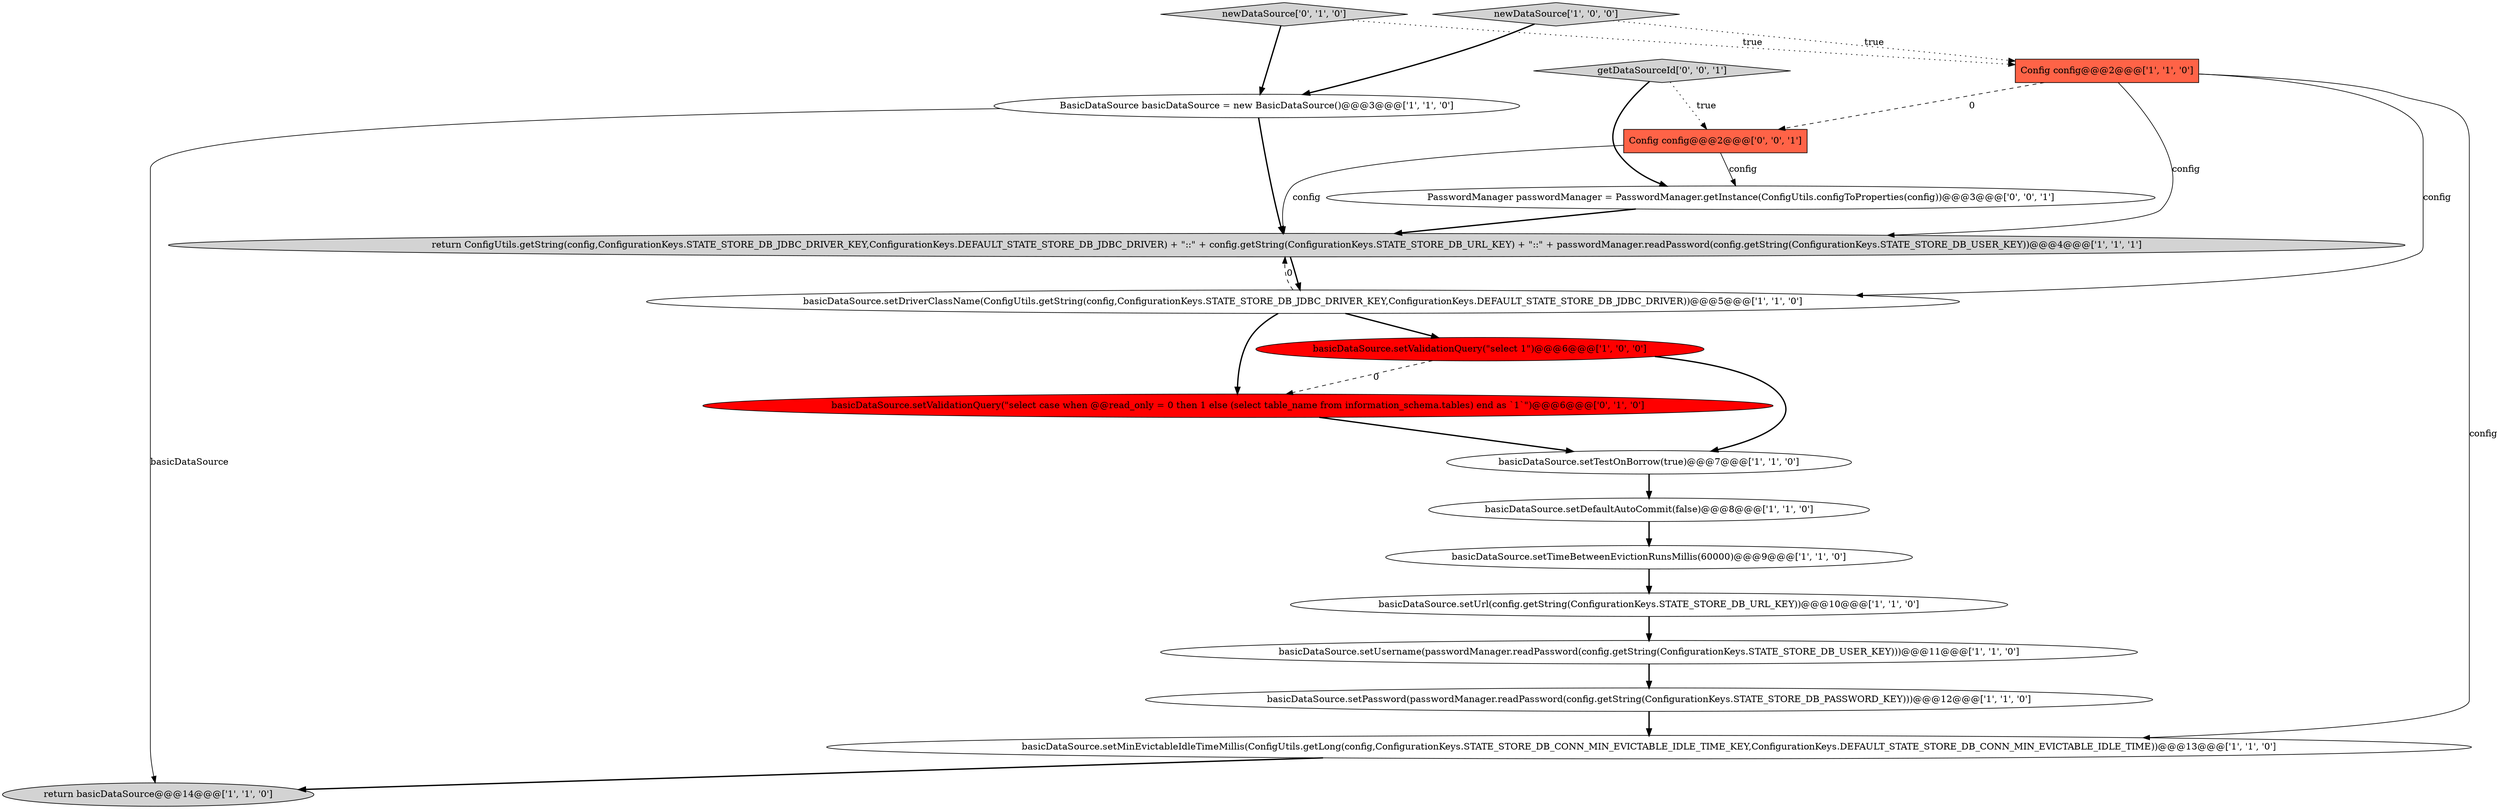 digraph {
9 [style = filled, label = "basicDataSource.setTimeBetweenEvictionRunsMillis(60000)@@@9@@@['1', '1', '0']", fillcolor = white, shape = ellipse image = "AAA0AAABBB1BBB"];
5 [style = filled, label = "basicDataSource.setUsername(passwordManager.readPassword(config.getString(ConfigurationKeys.STATE_STORE_DB_USER_KEY)))@@@11@@@['1', '1', '0']", fillcolor = white, shape = ellipse image = "AAA0AAABBB1BBB"];
12 [style = filled, label = "Config config@@@2@@@['1', '1', '0']", fillcolor = tomato, shape = box image = "AAA0AAABBB1BBB"];
8 [style = filled, label = "return basicDataSource@@@14@@@['1', '1', '0']", fillcolor = lightgray, shape = ellipse image = "AAA0AAABBB1BBB"];
13 [style = filled, label = "return ConfigUtils.getString(config,ConfigurationKeys.STATE_STORE_DB_JDBC_DRIVER_KEY,ConfigurationKeys.DEFAULT_STATE_STORE_DB_JDBC_DRIVER) + \"::\" + config.getString(ConfigurationKeys.STATE_STORE_DB_URL_KEY) + \"::\" + passwordManager.readPassword(config.getString(ConfigurationKeys.STATE_STORE_DB_USER_KEY))@@@4@@@['1', '1', '1']", fillcolor = lightgray, shape = ellipse image = "AAA0AAABBB1BBB"];
11 [style = filled, label = "BasicDataSource basicDataSource = new BasicDataSource()@@@3@@@['1', '1', '0']", fillcolor = white, shape = ellipse image = "AAA0AAABBB1BBB"];
4 [style = filled, label = "basicDataSource.setMinEvictableIdleTimeMillis(ConfigUtils.getLong(config,ConfigurationKeys.STATE_STORE_DB_CONN_MIN_EVICTABLE_IDLE_TIME_KEY,ConfigurationKeys.DEFAULT_STATE_STORE_DB_CONN_MIN_EVICTABLE_IDLE_TIME))@@@13@@@['1', '1', '0']", fillcolor = white, shape = ellipse image = "AAA0AAABBB1BBB"];
6 [style = filled, label = "basicDataSource.setValidationQuery(\"select 1\")@@@6@@@['1', '0', '0']", fillcolor = red, shape = ellipse image = "AAA1AAABBB1BBB"];
7 [style = filled, label = "basicDataSource.setDriverClassName(ConfigUtils.getString(config,ConfigurationKeys.STATE_STORE_DB_JDBC_DRIVER_KEY,ConfigurationKeys.DEFAULT_STATE_STORE_DB_JDBC_DRIVER))@@@5@@@['1', '1', '0']", fillcolor = white, shape = ellipse image = "AAA0AAABBB1BBB"];
14 [style = filled, label = "newDataSource['0', '1', '0']", fillcolor = lightgray, shape = diamond image = "AAA0AAABBB2BBB"];
10 [style = filled, label = "basicDataSource.setUrl(config.getString(ConfigurationKeys.STATE_STORE_DB_URL_KEY))@@@10@@@['1', '1', '0']", fillcolor = white, shape = ellipse image = "AAA0AAABBB1BBB"];
0 [style = filled, label = "basicDataSource.setTestOnBorrow(true)@@@7@@@['1', '1', '0']", fillcolor = white, shape = ellipse image = "AAA0AAABBB1BBB"];
15 [style = filled, label = "basicDataSource.setValidationQuery(\"select case when @@read_only = 0 then 1 else (select table_name from information_schema.tables) end as `1`\")@@@6@@@['0', '1', '0']", fillcolor = red, shape = ellipse image = "AAA1AAABBB2BBB"];
17 [style = filled, label = "PasswordManager passwordManager = PasswordManager.getInstance(ConfigUtils.configToProperties(config))@@@3@@@['0', '0', '1']", fillcolor = white, shape = ellipse image = "AAA0AAABBB3BBB"];
18 [style = filled, label = "getDataSourceId['0', '0', '1']", fillcolor = lightgray, shape = diamond image = "AAA0AAABBB3BBB"];
1 [style = filled, label = "newDataSource['1', '0', '0']", fillcolor = lightgray, shape = diamond image = "AAA0AAABBB1BBB"];
2 [style = filled, label = "basicDataSource.setDefaultAutoCommit(false)@@@8@@@['1', '1', '0']", fillcolor = white, shape = ellipse image = "AAA0AAABBB1BBB"];
3 [style = filled, label = "basicDataSource.setPassword(passwordManager.readPassword(config.getString(ConfigurationKeys.STATE_STORE_DB_PASSWORD_KEY)))@@@12@@@['1', '1', '0']", fillcolor = white, shape = ellipse image = "AAA0AAABBB1BBB"];
16 [style = filled, label = "Config config@@@2@@@['0', '0', '1']", fillcolor = tomato, shape = box image = "AAA0AAABBB3BBB"];
5->3 [style = bold, label=""];
16->13 [style = solid, label="config"];
14->12 [style = dotted, label="true"];
18->16 [style = dotted, label="true"];
12->16 [style = dashed, label="0"];
0->2 [style = bold, label=""];
18->17 [style = bold, label=""];
12->7 [style = solid, label="config"];
6->0 [style = bold, label=""];
16->17 [style = solid, label="config"];
2->9 [style = bold, label=""];
9->10 [style = bold, label=""];
11->8 [style = solid, label="basicDataSource"];
3->4 [style = bold, label=""];
1->11 [style = bold, label=""];
12->4 [style = solid, label="config"];
10->5 [style = bold, label=""];
6->15 [style = dashed, label="0"];
13->7 [style = bold, label=""];
15->0 [style = bold, label=""];
11->13 [style = bold, label=""];
7->6 [style = bold, label=""];
1->12 [style = dotted, label="true"];
7->13 [style = dashed, label="0"];
4->8 [style = bold, label=""];
7->15 [style = bold, label=""];
17->13 [style = bold, label=""];
14->11 [style = bold, label=""];
12->13 [style = solid, label="config"];
}
